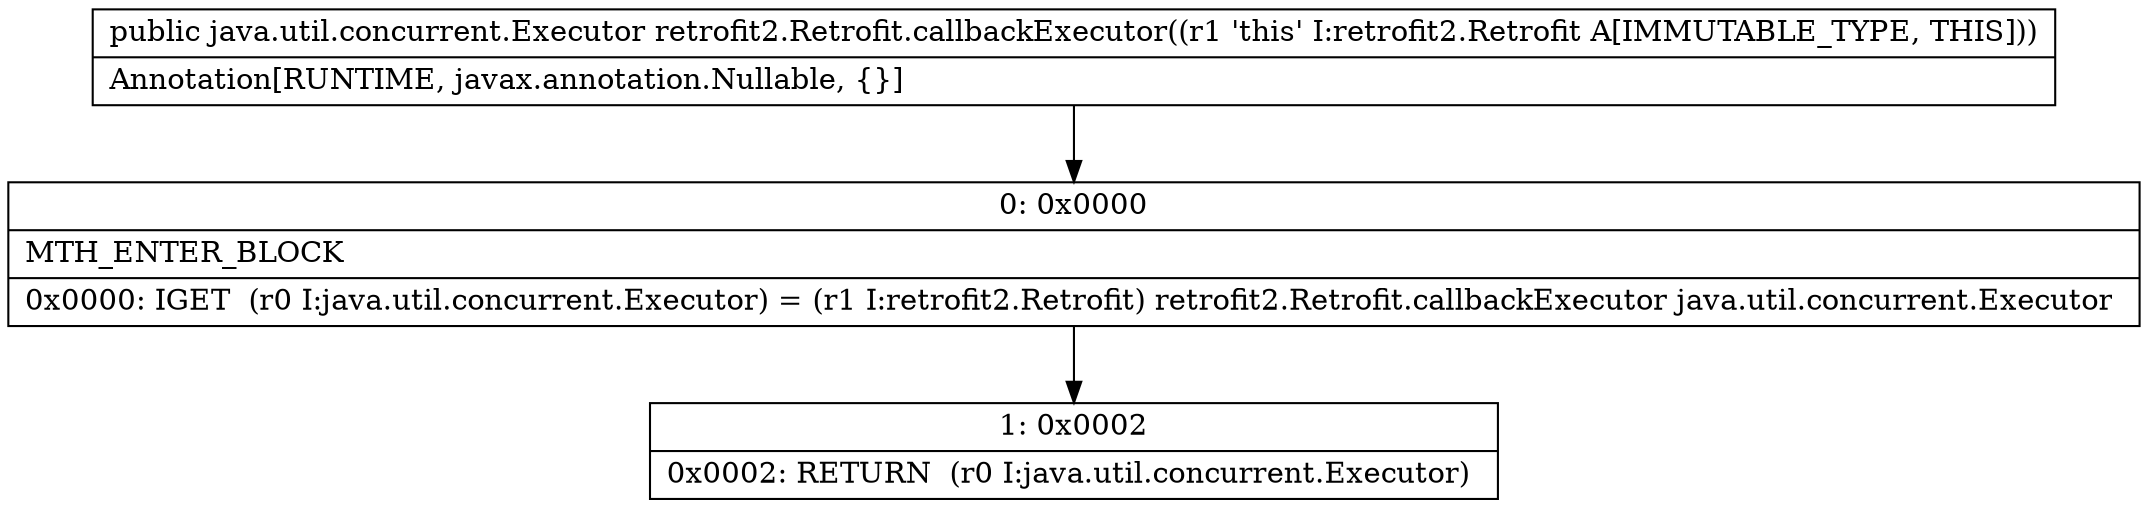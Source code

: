 digraph "CFG forretrofit2.Retrofit.callbackExecutor()Ljava\/util\/concurrent\/Executor;" {
Node_0 [shape=record,label="{0\:\ 0x0000|MTH_ENTER_BLOCK\l|0x0000: IGET  (r0 I:java.util.concurrent.Executor) = (r1 I:retrofit2.Retrofit) retrofit2.Retrofit.callbackExecutor java.util.concurrent.Executor \l}"];
Node_1 [shape=record,label="{1\:\ 0x0002|0x0002: RETURN  (r0 I:java.util.concurrent.Executor) \l}"];
MethodNode[shape=record,label="{public java.util.concurrent.Executor retrofit2.Retrofit.callbackExecutor((r1 'this' I:retrofit2.Retrofit A[IMMUTABLE_TYPE, THIS]))  | Annotation[RUNTIME, javax.annotation.Nullable, \{\}]\l}"];
MethodNode -> Node_0;
Node_0 -> Node_1;
}

